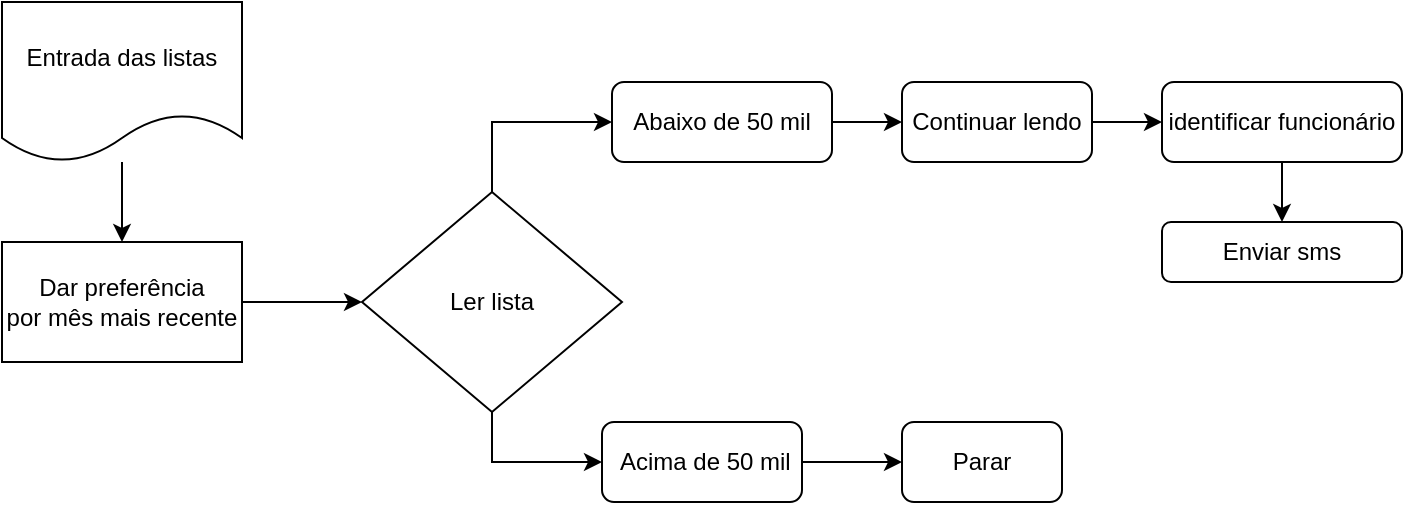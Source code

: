 <mxfile version="17.1.0" type="github">
  <diagram id="C5RBs43oDa-KdzZeNtuy" name="Page-1">
    <mxGraphModel dx="868" dy="482" grid="1" gridSize="10" guides="1" tooltips="1" connect="1" arrows="1" fold="1" page="1" pageScale="1" pageWidth="827" pageHeight="1169" math="0" shadow="0">
      <root>
        <mxCell id="WIyWlLk6GJQsqaUBKTNV-0" />
        <mxCell id="WIyWlLk6GJQsqaUBKTNV-1" parent="WIyWlLk6GJQsqaUBKTNV-0" />
        <mxCell id="aqdgh_XbJN4t8l2OBfXj-4" value="" style="edgeStyle=orthogonalEdgeStyle;rounded=0;orthogonalLoop=1;jettySize=auto;html=1;exitX=1;exitY=0.5;exitDx=0;exitDy=0;" edge="1" parent="WIyWlLk6GJQsqaUBKTNV-1" source="aqdgh_XbJN4t8l2OBfXj-9" target="aqdgh_XbJN4t8l2OBfXj-3">
          <mxGeometry relative="1" as="geometry">
            <mxPoint x="230" y="300" as="sourcePoint" />
          </mxGeometry>
        </mxCell>
        <mxCell id="aqdgh_XbJN4t8l2OBfXj-25" style="edgeStyle=orthogonalEdgeStyle;rounded=0;orthogonalLoop=1;jettySize=auto;html=1;entryX=0;entryY=0.5;entryDx=0;entryDy=0;" edge="1" parent="WIyWlLk6GJQsqaUBKTNV-1" source="aqdgh_XbJN4t8l2OBfXj-3" target="aqdgh_XbJN4t8l2OBfXj-16">
          <mxGeometry relative="1" as="geometry" />
        </mxCell>
        <mxCell id="aqdgh_XbJN4t8l2OBfXj-27" style="edgeStyle=orthogonalEdgeStyle;rounded=0;orthogonalLoop=1;jettySize=auto;html=1;entryX=0;entryY=0.5;entryDx=0;entryDy=0;" edge="1" parent="WIyWlLk6GJQsqaUBKTNV-1" source="aqdgh_XbJN4t8l2OBfXj-3" target="aqdgh_XbJN4t8l2OBfXj-6">
          <mxGeometry relative="1" as="geometry" />
        </mxCell>
        <mxCell id="aqdgh_XbJN4t8l2OBfXj-3" value="Ler lista" style="rhombus;whiteSpace=wrap;html=1;rounded=0;" vertex="1" parent="WIyWlLk6GJQsqaUBKTNV-1">
          <mxGeometry x="230" y="175" width="130" height="110" as="geometry" />
        </mxCell>
        <mxCell id="aqdgh_XbJN4t8l2OBfXj-20" value="" style="edgeStyle=orthogonalEdgeStyle;rounded=0;orthogonalLoop=1;jettySize=auto;html=1;" edge="1" parent="WIyWlLk6GJQsqaUBKTNV-1" source="aqdgh_XbJN4t8l2OBfXj-6" target="aqdgh_XbJN4t8l2OBfXj-19">
          <mxGeometry relative="1" as="geometry" />
        </mxCell>
        <mxCell id="aqdgh_XbJN4t8l2OBfXj-6" value="&amp;nbsp;Acima de 50 mil" style="rounded=1;whiteSpace=wrap;html=1;" vertex="1" parent="WIyWlLk6GJQsqaUBKTNV-1">
          <mxGeometry x="350" y="290" width="100" height="40" as="geometry" />
        </mxCell>
        <mxCell id="aqdgh_XbJN4t8l2OBfXj-9" value="&lt;span&gt;Dar preferência&lt;/span&gt;&lt;br&gt;&lt;span&gt;por mês mais recente&lt;/span&gt;" style="rounded=0;whiteSpace=wrap;html=1;" vertex="1" parent="WIyWlLk6GJQsqaUBKTNV-1">
          <mxGeometry x="50" y="200" width="120" height="60" as="geometry" />
        </mxCell>
        <mxCell id="aqdgh_XbJN4t8l2OBfXj-23" value="" style="edgeStyle=orthogonalEdgeStyle;rounded=0;orthogonalLoop=1;jettySize=auto;html=1;" edge="1" parent="WIyWlLk6GJQsqaUBKTNV-1" source="aqdgh_XbJN4t8l2OBfXj-13" target="aqdgh_XbJN4t8l2OBfXj-9">
          <mxGeometry relative="1" as="geometry" />
        </mxCell>
        <mxCell id="aqdgh_XbJN4t8l2OBfXj-13" value="Entrada das listas" style="shape=document;whiteSpace=wrap;html=1;boundedLbl=1;" vertex="1" parent="WIyWlLk6GJQsqaUBKTNV-1">
          <mxGeometry x="50" y="80" width="120" height="80" as="geometry" />
        </mxCell>
        <mxCell id="aqdgh_XbJN4t8l2OBfXj-22" value="" style="edgeStyle=orthogonalEdgeStyle;rounded=0;orthogonalLoop=1;jettySize=auto;html=1;" edge="1" parent="WIyWlLk6GJQsqaUBKTNV-1" source="aqdgh_XbJN4t8l2OBfXj-16" target="aqdgh_XbJN4t8l2OBfXj-21">
          <mxGeometry relative="1" as="geometry" />
        </mxCell>
        <mxCell id="aqdgh_XbJN4t8l2OBfXj-16" value="Abaixo de 50 mil" style="rounded=1;whiteSpace=wrap;html=1;" vertex="1" parent="WIyWlLk6GJQsqaUBKTNV-1">
          <mxGeometry x="355" y="120" width="110" height="40" as="geometry" />
        </mxCell>
        <mxCell id="aqdgh_XbJN4t8l2OBfXj-19" value="Parar" style="rounded=1;whiteSpace=wrap;html=1;" vertex="1" parent="WIyWlLk6GJQsqaUBKTNV-1">
          <mxGeometry x="500" y="290" width="80" height="40" as="geometry" />
        </mxCell>
        <mxCell id="aqdgh_XbJN4t8l2OBfXj-29" value="" style="edgeStyle=orthogonalEdgeStyle;rounded=0;orthogonalLoop=1;jettySize=auto;html=1;" edge="1" parent="WIyWlLk6GJQsqaUBKTNV-1" source="aqdgh_XbJN4t8l2OBfXj-21" target="aqdgh_XbJN4t8l2OBfXj-28">
          <mxGeometry relative="1" as="geometry" />
        </mxCell>
        <mxCell id="aqdgh_XbJN4t8l2OBfXj-21" value="Continuar lendo" style="whiteSpace=wrap;html=1;rounded=1;" vertex="1" parent="WIyWlLk6GJQsqaUBKTNV-1">
          <mxGeometry x="500" y="120" width="95" height="40" as="geometry" />
        </mxCell>
        <mxCell id="aqdgh_XbJN4t8l2OBfXj-31" value="" style="edgeStyle=orthogonalEdgeStyle;rounded=0;orthogonalLoop=1;jettySize=auto;html=1;" edge="1" parent="WIyWlLk6GJQsqaUBKTNV-1" source="aqdgh_XbJN4t8l2OBfXj-28" target="aqdgh_XbJN4t8l2OBfXj-30">
          <mxGeometry relative="1" as="geometry" />
        </mxCell>
        <mxCell id="aqdgh_XbJN4t8l2OBfXj-28" value="identificar funcionário" style="whiteSpace=wrap;html=1;rounded=1;" vertex="1" parent="WIyWlLk6GJQsqaUBKTNV-1">
          <mxGeometry x="630" y="120" width="120" height="40" as="geometry" />
        </mxCell>
        <mxCell id="aqdgh_XbJN4t8l2OBfXj-30" value="Enviar sms" style="whiteSpace=wrap;html=1;rounded=1;" vertex="1" parent="WIyWlLk6GJQsqaUBKTNV-1">
          <mxGeometry x="630" y="190" width="120" height="30" as="geometry" />
        </mxCell>
      </root>
    </mxGraphModel>
  </diagram>
</mxfile>

